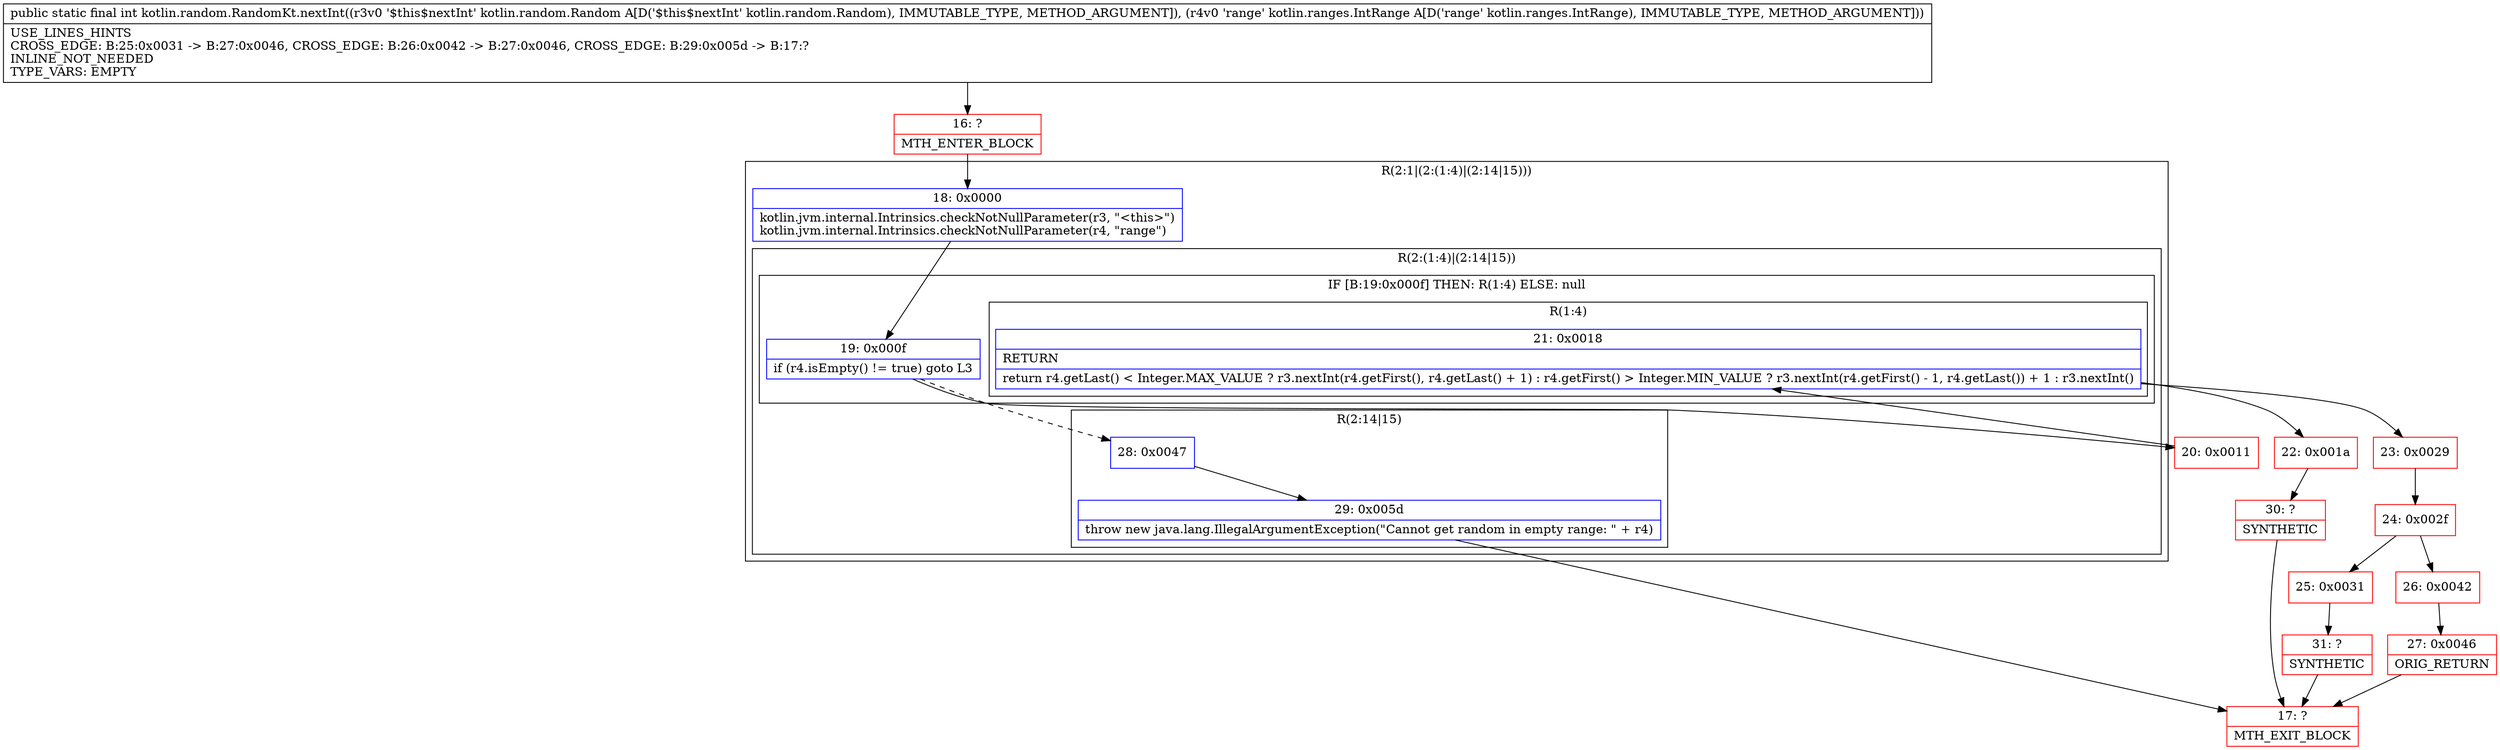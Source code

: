 digraph "CFG forkotlin.random.RandomKt.nextInt(Lkotlin\/random\/Random;Lkotlin\/ranges\/IntRange;)I" {
subgraph cluster_Region_77565873 {
label = "R(2:1|(2:(1:4)|(2:14|15)))";
node [shape=record,color=blue];
Node_18 [shape=record,label="{18\:\ 0x0000|kotlin.jvm.internal.Intrinsics.checkNotNullParameter(r3, \"\<this\>\")\lkotlin.jvm.internal.Intrinsics.checkNotNullParameter(r4, \"range\")\l}"];
subgraph cluster_Region_1710536866 {
label = "R(2:(1:4)|(2:14|15))";
node [shape=record,color=blue];
subgraph cluster_IfRegion_1992534510 {
label = "IF [B:19:0x000f] THEN: R(1:4) ELSE: null";
node [shape=record,color=blue];
Node_19 [shape=record,label="{19\:\ 0x000f|if (r4.isEmpty() != true) goto L3\l}"];
subgraph cluster_Region_1625805042 {
label = "R(1:4)";
node [shape=record,color=blue];
Node_21 [shape=record,label="{21\:\ 0x0018|RETURN\l|return r4.getLast() \< Integer.MAX_VALUE ? r3.nextInt(r4.getFirst(), r4.getLast() + 1) : r4.getFirst() \> Integer.MIN_VALUE ? r3.nextInt(r4.getFirst() \- 1, r4.getLast()) + 1 : r3.nextInt()\l}"];
}
}
subgraph cluster_Region_419244376 {
label = "R(2:14|15)";
node [shape=record,color=blue];
Node_28 [shape=record,label="{28\:\ 0x0047}"];
Node_29 [shape=record,label="{29\:\ 0x005d|throw new java.lang.IllegalArgumentException(\"Cannot get random in empty range: \" + r4)\l}"];
}
}
}
Node_16 [shape=record,color=red,label="{16\:\ ?|MTH_ENTER_BLOCK\l}"];
Node_20 [shape=record,color=red,label="{20\:\ 0x0011}"];
Node_22 [shape=record,color=red,label="{22\:\ 0x001a}"];
Node_30 [shape=record,color=red,label="{30\:\ ?|SYNTHETIC\l}"];
Node_17 [shape=record,color=red,label="{17\:\ ?|MTH_EXIT_BLOCK\l}"];
Node_23 [shape=record,color=red,label="{23\:\ 0x0029}"];
Node_24 [shape=record,color=red,label="{24\:\ 0x002f}"];
Node_25 [shape=record,color=red,label="{25\:\ 0x0031}"];
Node_31 [shape=record,color=red,label="{31\:\ ?|SYNTHETIC\l}"];
Node_26 [shape=record,color=red,label="{26\:\ 0x0042}"];
Node_27 [shape=record,color=red,label="{27\:\ 0x0046|ORIG_RETURN\l}"];
MethodNode[shape=record,label="{public static final int kotlin.random.RandomKt.nextInt((r3v0 '$this$nextInt' kotlin.random.Random A[D('$this$nextInt' kotlin.random.Random), IMMUTABLE_TYPE, METHOD_ARGUMENT]), (r4v0 'range' kotlin.ranges.IntRange A[D('range' kotlin.ranges.IntRange), IMMUTABLE_TYPE, METHOD_ARGUMENT]))  | USE_LINES_HINTS\lCROSS_EDGE: B:25:0x0031 \-\> B:27:0x0046, CROSS_EDGE: B:26:0x0042 \-\> B:27:0x0046, CROSS_EDGE: B:29:0x005d \-\> B:17:?\lINLINE_NOT_NEEDED\lTYPE_VARS: EMPTY\l}"];
MethodNode -> Node_16;Node_18 -> Node_19;
Node_19 -> Node_20;
Node_19 -> Node_28[style=dashed];
Node_21 -> Node_22;
Node_21 -> Node_23;
Node_28 -> Node_29;
Node_29 -> Node_17;
Node_16 -> Node_18;
Node_20 -> Node_21;
Node_22 -> Node_30;
Node_30 -> Node_17;
Node_23 -> Node_24;
Node_24 -> Node_25;
Node_24 -> Node_26;
Node_25 -> Node_31;
Node_31 -> Node_17;
Node_26 -> Node_27;
Node_27 -> Node_17;
}

